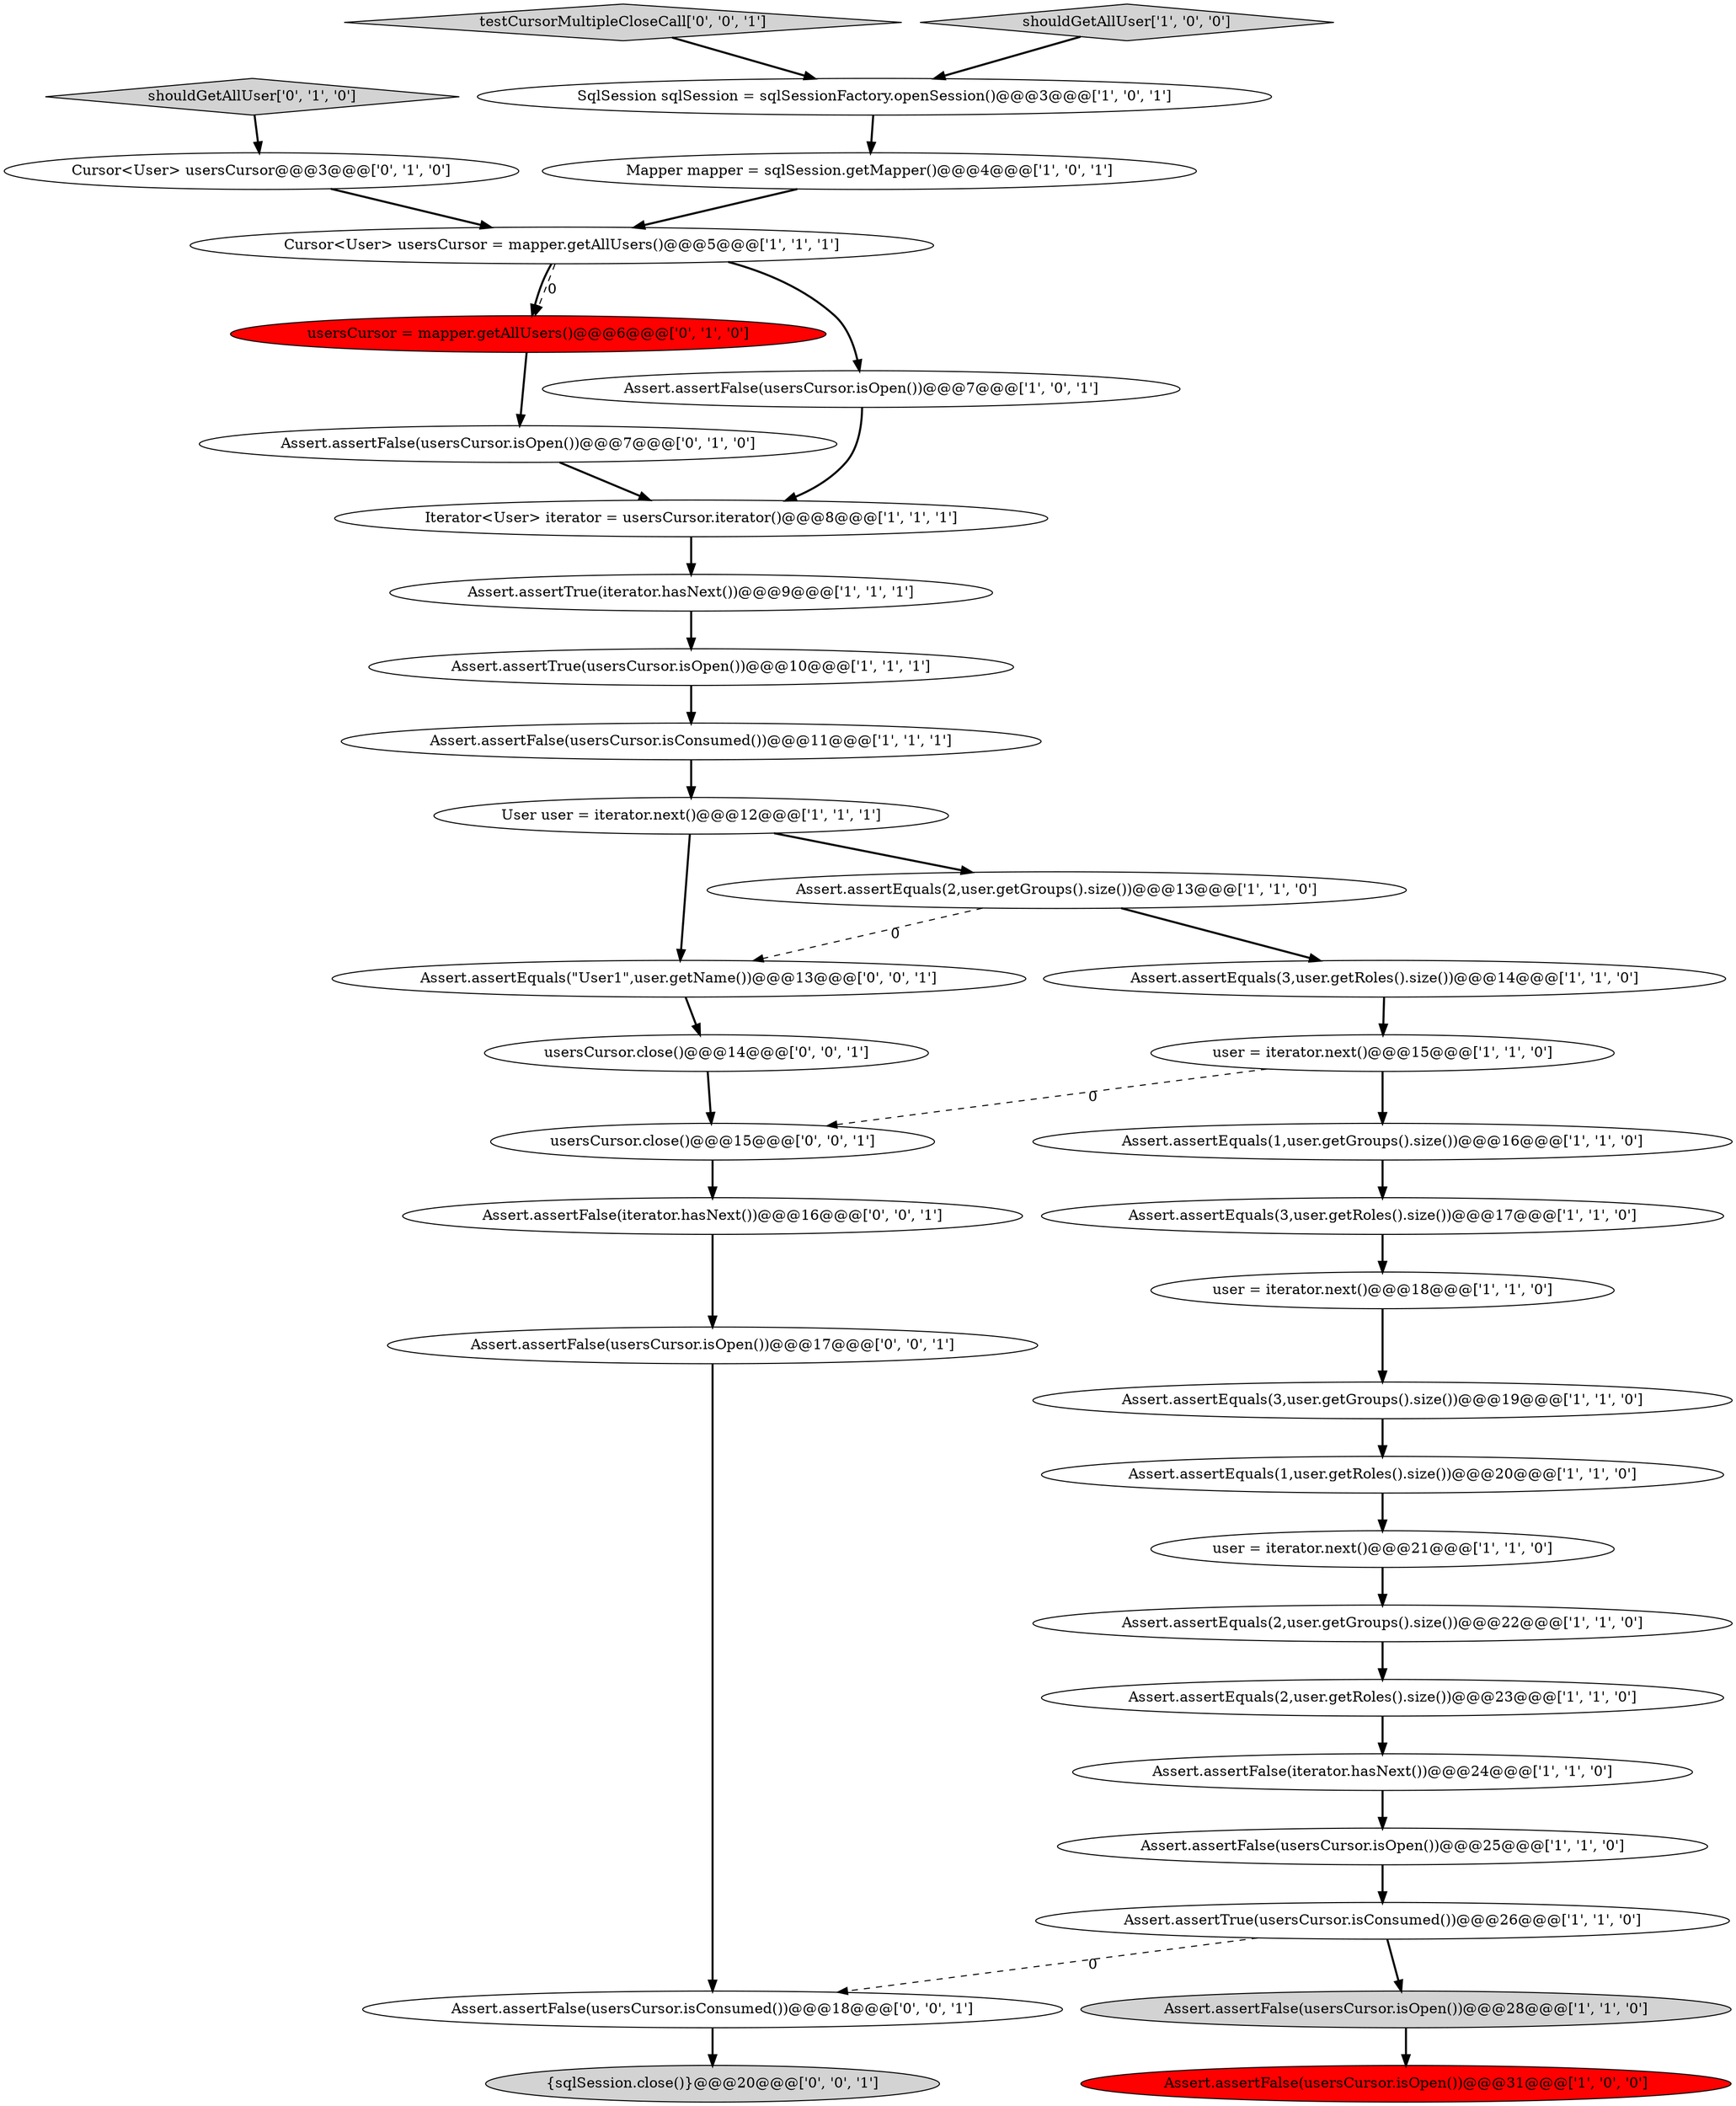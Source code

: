 digraph {
28 [style = filled, label = "usersCursor = mapper.getAllUsers()@@@6@@@['0', '1', '0']", fillcolor = red, shape = ellipse image = "AAA1AAABBB2BBB"];
31 [style = filled, label = "Assert.assertFalse(iterator.hasNext())@@@16@@@['0', '0', '1']", fillcolor = white, shape = ellipse image = "AAA0AAABBB3BBB"];
6 [style = filled, label = "user = iterator.next()@@@18@@@['1', '1', '0']", fillcolor = white, shape = ellipse image = "AAA0AAABBB1BBB"];
37 [style = filled, label = "Assert.assertEquals(\"User1\",user.getName())@@@13@@@['0', '0', '1']", fillcolor = white, shape = ellipse image = "AAA0AAABBB3BBB"];
2 [style = filled, label = "User user = iterator.next()@@@12@@@['1', '1', '1']", fillcolor = white, shape = ellipse image = "AAA0AAABBB1BBB"];
16 [style = filled, label = "Cursor<User> usersCursor = mapper.getAllUsers()@@@5@@@['1', '1', '1']", fillcolor = white, shape = ellipse image = "AAA0AAABBB1BBB"];
27 [style = filled, label = "Cursor<User> usersCursor@@@3@@@['0', '1', '0']", fillcolor = white, shape = ellipse image = "AAA0AAABBB2BBB"];
11 [style = filled, label = "user = iterator.next()@@@15@@@['1', '1', '0']", fillcolor = white, shape = ellipse image = "AAA0AAABBB1BBB"];
14 [style = filled, label = "Assert.assertFalse(usersCursor.isConsumed())@@@11@@@['1', '1', '1']", fillcolor = white, shape = ellipse image = "AAA0AAABBB1BBB"];
13 [style = filled, label = "Assert.assertFalse(usersCursor.isOpen())@@@31@@@['1', '0', '0']", fillcolor = red, shape = ellipse image = "AAA1AAABBB1BBB"];
4 [style = filled, label = "Assert.assertEquals(2,user.getGroups().size())@@@22@@@['1', '1', '0']", fillcolor = white, shape = ellipse image = "AAA0AAABBB1BBB"];
25 [style = filled, label = "Iterator<User> iterator = usersCursor.iterator()@@@8@@@['1', '1', '1']", fillcolor = white, shape = ellipse image = "AAA0AAABBB1BBB"];
33 [style = filled, label = "usersCursor.close()@@@15@@@['0', '0', '1']", fillcolor = white, shape = ellipse image = "AAA0AAABBB3BBB"];
32 [style = filled, label = "{sqlSession.close()}@@@20@@@['0', '0', '1']", fillcolor = lightgray, shape = ellipse image = "AAA0AAABBB3BBB"];
26 [style = filled, label = "shouldGetAllUser['0', '1', '0']", fillcolor = lightgray, shape = diamond image = "AAA0AAABBB2BBB"];
30 [style = filled, label = "testCursorMultipleCloseCall['0', '0', '1']", fillcolor = lightgray, shape = diamond image = "AAA0AAABBB3BBB"];
23 [style = filled, label = "Assert.assertEquals(3,user.getGroups().size())@@@19@@@['1', '1', '0']", fillcolor = white, shape = ellipse image = "AAA0AAABBB1BBB"];
17 [style = filled, label = "Assert.assertTrue(iterator.hasNext())@@@9@@@['1', '1', '1']", fillcolor = white, shape = ellipse image = "AAA0AAABBB1BBB"];
7 [style = filled, label = "Mapper mapper = sqlSession.getMapper()@@@4@@@['1', '0', '1']", fillcolor = white, shape = ellipse image = "AAA0AAABBB1BBB"];
35 [style = filled, label = "Assert.assertFalse(usersCursor.isOpen())@@@17@@@['0', '0', '1']", fillcolor = white, shape = ellipse image = "AAA0AAABBB3BBB"];
5 [style = filled, label = "Assert.assertFalse(usersCursor.isOpen())@@@7@@@['1', '0', '1']", fillcolor = white, shape = ellipse image = "AAA0AAABBB1BBB"];
24 [style = filled, label = "SqlSession sqlSession = sqlSessionFactory.openSession()@@@3@@@['1', '0', '1']", fillcolor = white, shape = ellipse image = "AAA0AAABBB1BBB"];
22 [style = filled, label = "Assert.assertEquals(3,user.getRoles().size())@@@17@@@['1', '1', '0']", fillcolor = white, shape = ellipse image = "AAA0AAABBB1BBB"];
10 [style = filled, label = "Assert.assertFalse(usersCursor.isOpen())@@@28@@@['1', '1', '0']", fillcolor = lightgray, shape = ellipse image = "AAA0AAABBB1BBB"];
36 [style = filled, label = "Assert.assertFalse(usersCursor.isConsumed())@@@18@@@['0', '0', '1']", fillcolor = white, shape = ellipse image = "AAA0AAABBB3BBB"];
3 [style = filled, label = "Assert.assertFalse(iterator.hasNext())@@@24@@@['1', '1', '0']", fillcolor = white, shape = ellipse image = "AAA0AAABBB1BBB"];
15 [style = filled, label = "Assert.assertEquals(1,user.getRoles().size())@@@20@@@['1', '1', '0']", fillcolor = white, shape = ellipse image = "AAA0AAABBB1BBB"];
18 [style = filled, label = "Assert.assertTrue(usersCursor.isConsumed())@@@26@@@['1', '1', '0']", fillcolor = white, shape = ellipse image = "AAA0AAABBB1BBB"];
1 [style = filled, label = "Assert.assertTrue(usersCursor.isOpen())@@@10@@@['1', '1', '1']", fillcolor = white, shape = ellipse image = "AAA0AAABBB1BBB"];
34 [style = filled, label = "usersCursor.close()@@@14@@@['0', '0', '1']", fillcolor = white, shape = ellipse image = "AAA0AAABBB3BBB"];
8 [style = filled, label = "Assert.assertEquals(2,user.getRoles().size())@@@23@@@['1', '1', '0']", fillcolor = white, shape = ellipse image = "AAA0AAABBB1BBB"];
19 [style = filled, label = "Assert.assertFalse(usersCursor.isOpen())@@@25@@@['1', '1', '0']", fillcolor = white, shape = ellipse image = "AAA0AAABBB1BBB"];
29 [style = filled, label = "Assert.assertFalse(usersCursor.isOpen())@@@7@@@['0', '1', '0']", fillcolor = white, shape = ellipse image = "AAA0AAABBB2BBB"];
20 [style = filled, label = "Assert.assertEquals(1,user.getGroups().size())@@@16@@@['1', '1', '0']", fillcolor = white, shape = ellipse image = "AAA0AAABBB1BBB"];
9 [style = filled, label = "user = iterator.next()@@@21@@@['1', '1', '0']", fillcolor = white, shape = ellipse image = "AAA0AAABBB1BBB"];
0 [style = filled, label = "Assert.assertEquals(2,user.getGroups().size())@@@13@@@['1', '1', '0']", fillcolor = white, shape = ellipse image = "AAA0AAABBB1BBB"];
12 [style = filled, label = "Assert.assertEquals(3,user.getRoles().size())@@@14@@@['1', '1', '0']", fillcolor = white, shape = ellipse image = "AAA0AAABBB1BBB"];
21 [style = filled, label = "shouldGetAllUser['1', '0', '0']", fillcolor = lightgray, shape = diamond image = "AAA0AAABBB1BBB"];
28->29 [style = bold, label=""];
11->20 [style = bold, label=""];
30->24 [style = bold, label=""];
19->18 [style = bold, label=""];
0->37 [style = dashed, label="0"];
17->1 [style = bold, label=""];
11->33 [style = dashed, label="0"];
6->23 [style = bold, label=""];
0->12 [style = bold, label=""];
9->4 [style = bold, label=""];
8->3 [style = bold, label=""];
12->11 [style = bold, label=""];
23->15 [style = bold, label=""];
34->33 [style = bold, label=""];
29->25 [style = bold, label=""];
36->32 [style = bold, label=""];
21->24 [style = bold, label=""];
27->16 [style = bold, label=""];
25->17 [style = bold, label=""];
5->25 [style = bold, label=""];
20->22 [style = bold, label=""];
26->27 [style = bold, label=""];
2->0 [style = bold, label=""];
16->28 [style = bold, label=""];
18->10 [style = bold, label=""];
3->19 [style = bold, label=""];
10->13 [style = bold, label=""];
31->35 [style = bold, label=""];
15->9 [style = bold, label=""];
18->36 [style = dashed, label="0"];
37->34 [style = bold, label=""];
7->16 [style = bold, label=""];
16->5 [style = bold, label=""];
33->31 [style = bold, label=""];
4->8 [style = bold, label=""];
1->14 [style = bold, label=""];
14->2 [style = bold, label=""];
35->36 [style = bold, label=""];
2->37 [style = bold, label=""];
24->7 [style = bold, label=""];
16->28 [style = dashed, label="0"];
22->6 [style = bold, label=""];
}
